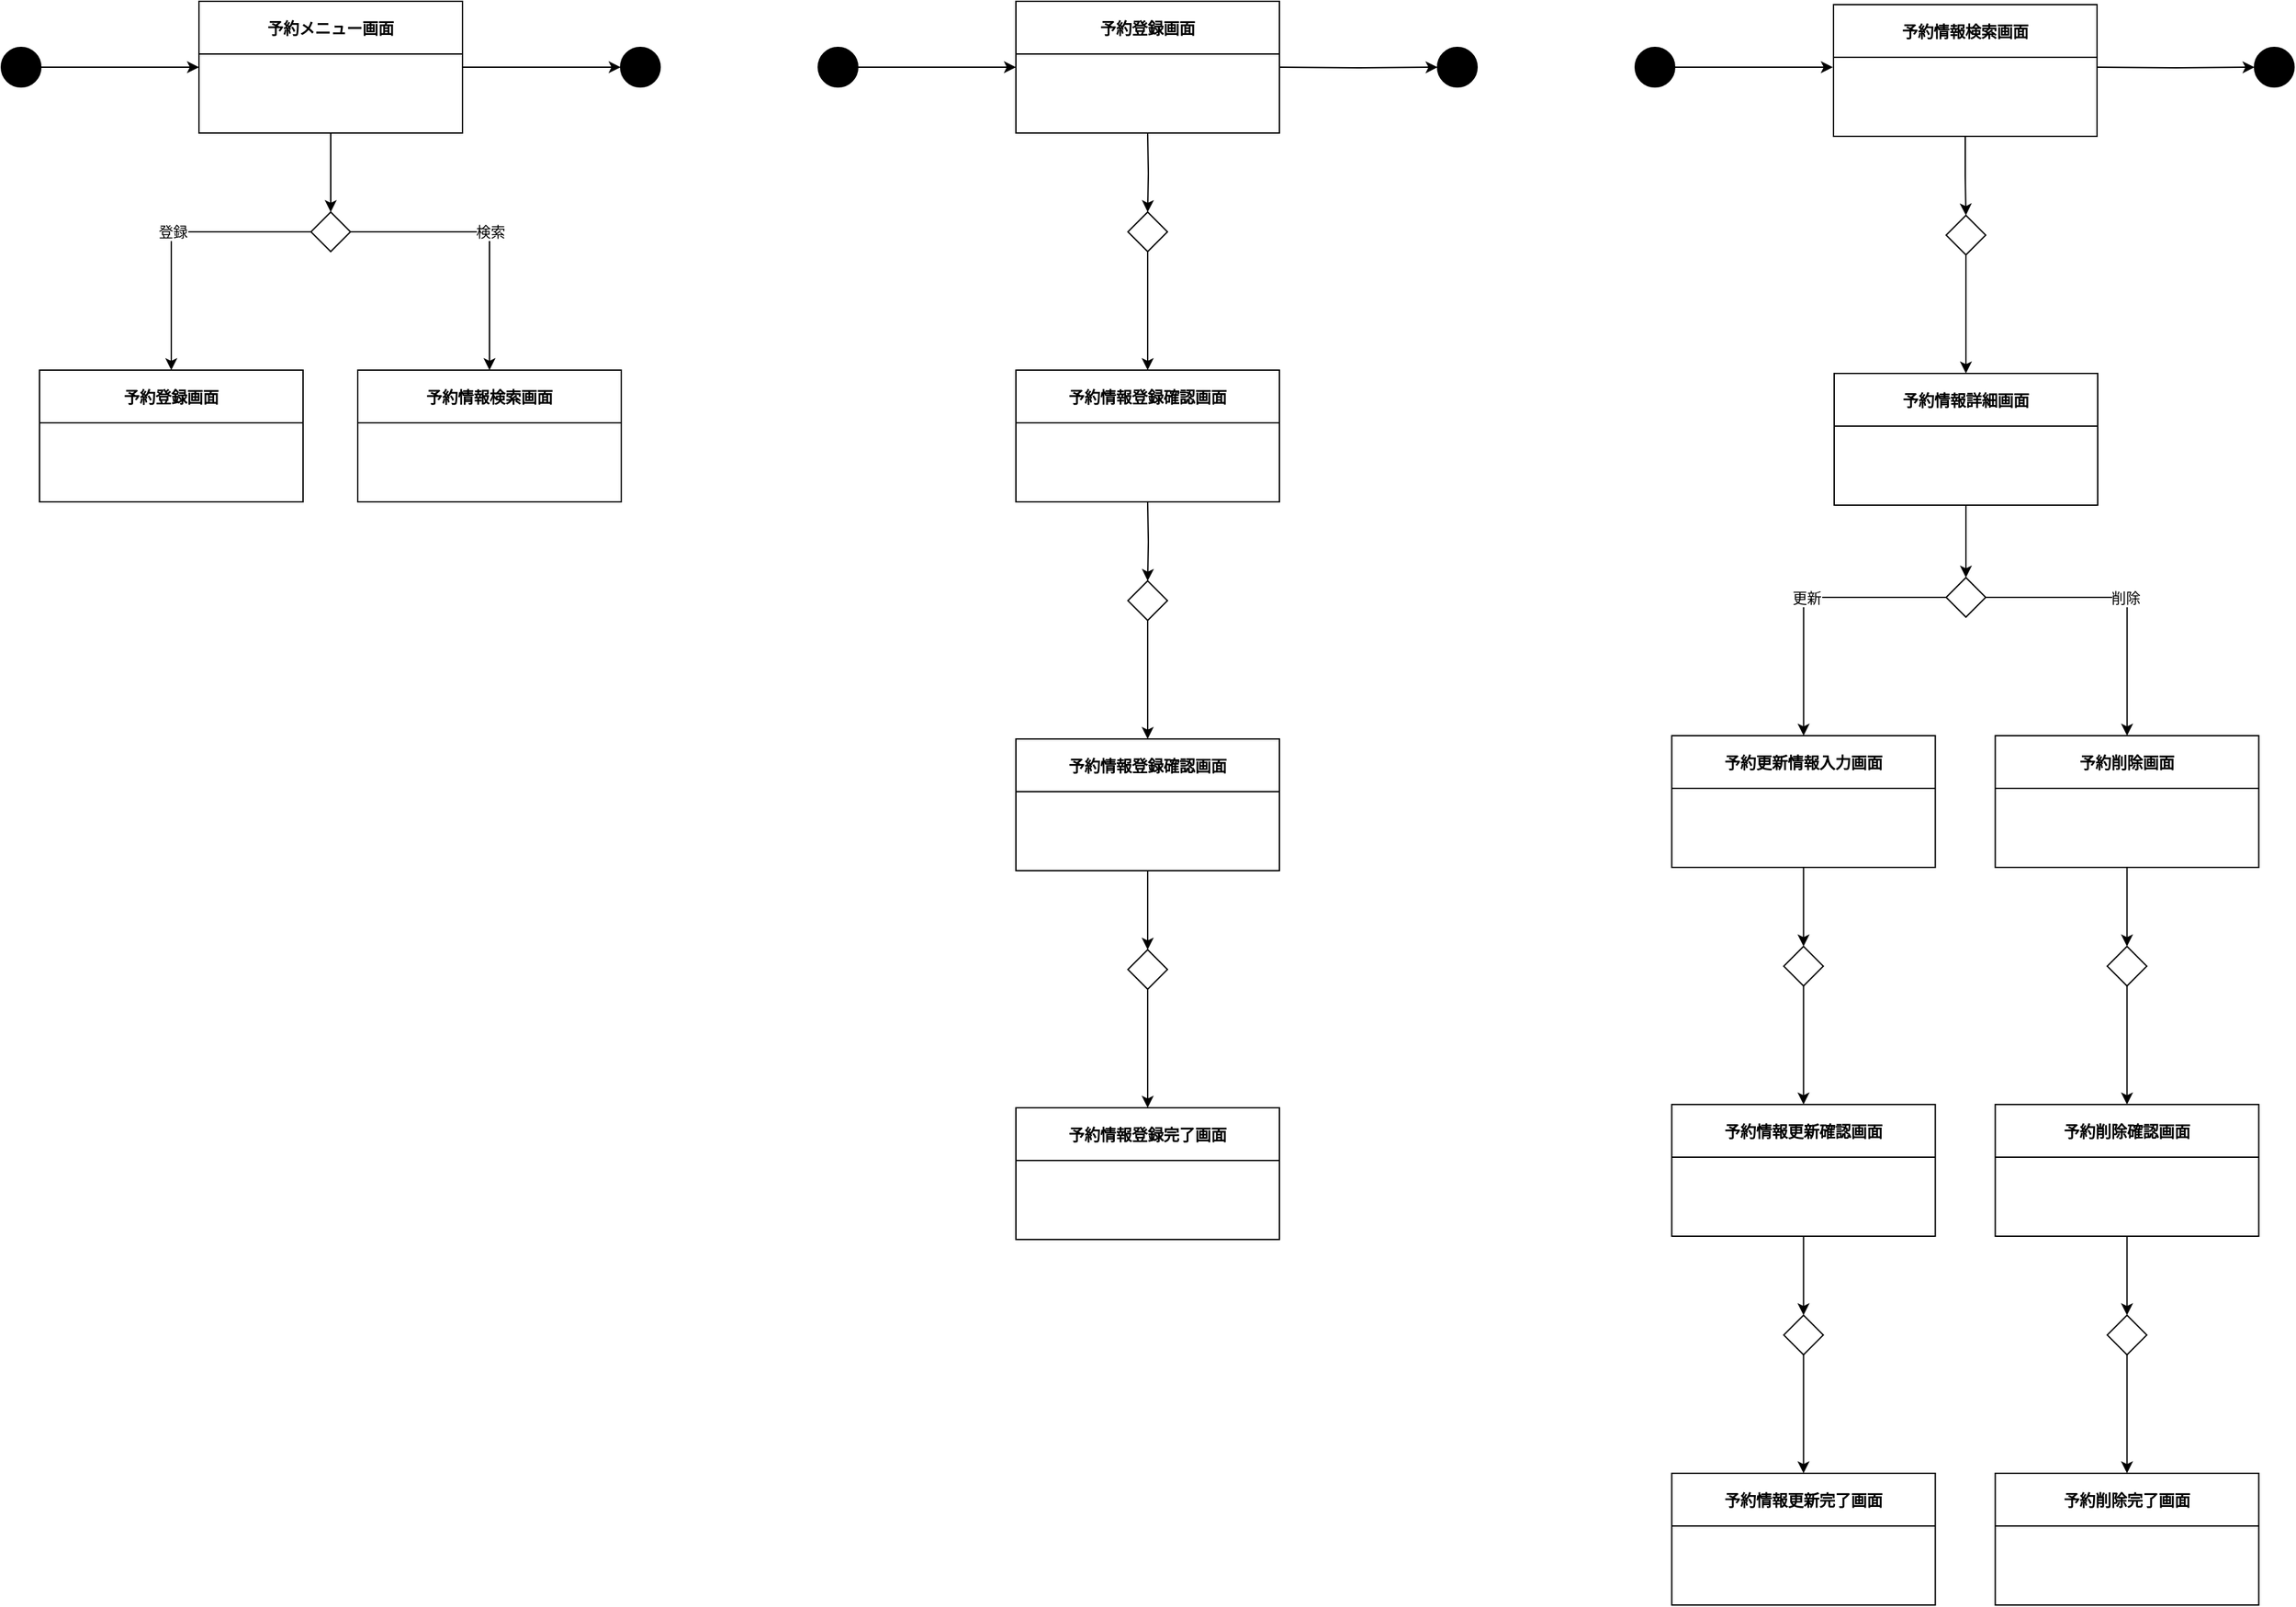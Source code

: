 <mxfile version="18.0.6" type="device"><diagram id="QoiP2612kjrCjkif2vcE" name="ページ1"><mxGraphModel dx="1422" dy="865" grid="1" gridSize="10" guides="1" tooltips="1" connect="1" arrows="1" fold="1" page="1" pageScale="1" pageWidth="827" pageHeight="1169" math="0" shadow="0"><root><mxCell id="0"/><mxCell id="1" parent="0"/><mxCell id="jsGEg_EdY94bIm6FMxEy-16" style="edgeStyle=orthogonalEdgeStyle;rounded=0;orthogonalLoop=1;jettySize=auto;html=1;" parent="1" source="jsGEg_EdY94bIm6FMxEy-17" target="jsGEg_EdY94bIm6FMxEy-20" edge="1"><mxGeometry relative="1" as="geometry"/></mxCell><mxCell id="jsGEg_EdY94bIm6FMxEy-22" style="edgeStyle=orthogonalEdgeStyle;rounded=0;orthogonalLoop=1;jettySize=auto;html=1;" parent="1" source="jsGEg_EdY94bIm6FMxEy-17" target="jsGEg_EdY94bIm6FMxEy-21" edge="1"><mxGeometry relative="1" as="geometry"/></mxCell><mxCell id="jsGEg_EdY94bIm6FMxEy-17" value="予約メニュー画面" style="swimlane;startSize=40;" parent="1" vertex="1"><mxGeometry x="190" y="40" width="200" height="100" as="geometry"/></mxCell><mxCell id="jsGEg_EdY94bIm6FMxEy-18" style="edgeStyle=orthogonalEdgeStyle;rounded=0;orthogonalLoop=1;jettySize=auto;html=1;entryX=0;entryY=0.5;entryDx=0;entryDy=0;" parent="1" source="jsGEg_EdY94bIm6FMxEy-19" target="jsGEg_EdY94bIm6FMxEy-17" edge="1"><mxGeometry relative="1" as="geometry"/></mxCell><mxCell id="jsGEg_EdY94bIm6FMxEy-19" value="" style="ellipse;whiteSpace=wrap;html=1;aspect=fixed;fillColor=#000000;" parent="1" vertex="1"><mxGeometry x="40" y="75" width="30" height="30" as="geometry"/></mxCell><mxCell id="jsGEg_EdY94bIm6FMxEy-20" value="" style="ellipse;whiteSpace=wrap;html=1;aspect=fixed;fillColor=#000000;" parent="1" vertex="1"><mxGeometry x="510" y="75" width="30" height="30" as="geometry"/></mxCell><mxCell id="jsGEg_EdY94bIm6FMxEy-26" value="検索" style="edgeStyle=orthogonalEdgeStyle;rounded=0;orthogonalLoop=1;jettySize=auto;html=1;" parent="1" source="jsGEg_EdY94bIm6FMxEy-21" target="jsGEg_EdY94bIm6FMxEy-23" edge="1"><mxGeometry relative="1" as="geometry"/></mxCell><mxCell id="jsGEg_EdY94bIm6FMxEy-28" value="登録" style="edgeStyle=orthogonalEdgeStyle;rounded=0;orthogonalLoop=1;jettySize=auto;html=1;" parent="1" source="jsGEg_EdY94bIm6FMxEy-21" target="jsGEg_EdY94bIm6FMxEy-24" edge="1"><mxGeometry relative="1" as="geometry"/></mxCell><mxCell id="jsGEg_EdY94bIm6FMxEy-21" value="" style="rhombus;whiteSpace=wrap;html=1;fillColor=#FFFFFF;" parent="1" vertex="1"><mxGeometry x="275" y="200" width="30" height="30" as="geometry"/></mxCell><mxCell id="jsGEg_EdY94bIm6FMxEy-23" value="予約情報検索画面" style="swimlane;startSize=40;" parent="1" vertex="1"><mxGeometry x="310.5" y="320" width="200" height="100" as="geometry"/></mxCell><mxCell id="jsGEg_EdY94bIm6FMxEy-24" value="予約登録画面" style="swimlane;startSize=40;" parent="1" vertex="1"><mxGeometry x="69" y="320" width="200" height="100" as="geometry"/></mxCell><mxCell id="XCzscn6jKASqAGc7e7GC-1" style="edgeStyle=orthogonalEdgeStyle;rounded=0;orthogonalLoop=1;jettySize=auto;html=1;entryX=0.5;entryY=0;entryDx=0;entryDy=0;" parent="1" source="XCzscn6jKASqAGc7e7GC-2" target="XCzscn6jKASqAGc7e7GC-8" edge="1"><mxGeometry relative="1" as="geometry"/></mxCell><mxCell id="XCzscn6jKASqAGc7e7GC-2" value="予約情報検索画面" style="swimlane;startSize=40;" parent="1" vertex="1"><mxGeometry x="1430.5" y="42.5" width="200" height="100" as="geometry"/></mxCell><mxCell id="XCzscn6jKASqAGc7e7GC-3" style="edgeStyle=orthogonalEdgeStyle;rounded=0;orthogonalLoop=1;jettySize=auto;html=1;" parent="1" target="XCzscn6jKASqAGc7e7GC-36" edge="1"><mxGeometry relative="1" as="geometry"><mxPoint x="910" y="420" as="sourcePoint"/></mxGeometry></mxCell><mxCell id="XCzscn6jKASqAGc7e7GC-4" value="予約登録画面" style="swimlane;startSize=40;" parent="1" vertex="1"><mxGeometry x="810" y="40" width="200" height="100" as="geometry"/></mxCell><mxCell id="XCzscn6jKASqAGc7e7GC-5" style="edgeStyle=orthogonalEdgeStyle;rounded=0;orthogonalLoop=1;jettySize=auto;html=1;entryX=0.5;entryY=0;entryDx=0;entryDy=0;" parent="1" source="XCzscn6jKASqAGc7e7GC-6" target="XCzscn6jKASqAGc7e7GC-15" edge="1"><mxGeometry relative="1" as="geometry"/></mxCell><mxCell id="XCzscn6jKASqAGc7e7GC-6" value="予約情報詳細画面" style="swimlane;startSize=40;" parent="1" vertex="1"><mxGeometry x="1431" y="322.5" width="200" height="100" as="geometry"/></mxCell><mxCell id="XCzscn6jKASqAGc7e7GC-7" style="edgeStyle=orthogonalEdgeStyle;rounded=0;orthogonalLoop=1;jettySize=auto;html=1;" parent="1" source="XCzscn6jKASqAGc7e7GC-8" target="XCzscn6jKASqAGc7e7GC-6" edge="1"><mxGeometry relative="1" as="geometry"/></mxCell><mxCell id="XCzscn6jKASqAGc7e7GC-8" value="" style="rhombus;whiteSpace=wrap;html=1;fillColor=#FFFFFF;" parent="1" vertex="1"><mxGeometry x="1516" y="202.5" width="30" height="30" as="geometry"/></mxCell><mxCell id="XCzscn6jKASqAGc7e7GC-9" style="edgeStyle=orthogonalEdgeStyle;rounded=0;orthogonalLoop=1;jettySize=auto;html=1;entryX=0.5;entryY=0;entryDx=0;entryDy=0;" parent="1" source="XCzscn6jKASqAGc7e7GC-10" target="XCzscn6jKASqAGc7e7GC-23" edge="1"><mxGeometry relative="1" as="geometry"/></mxCell><mxCell id="XCzscn6jKASqAGc7e7GC-10" value="予約削除画面" style="swimlane;startSize=40;" parent="1" vertex="1"><mxGeometry x="1553.25" y="597.5" width="200" height="100" as="geometry"/></mxCell><mxCell id="XCzscn6jKASqAGc7e7GC-11" style="edgeStyle=orthogonalEdgeStyle;rounded=0;orthogonalLoop=1;jettySize=auto;html=1;entryX=0.5;entryY=0;entryDx=0;entryDy=0;" parent="1" source="XCzscn6jKASqAGc7e7GC-12" target="XCzscn6jKASqAGc7e7GC-21" edge="1"><mxGeometry relative="1" as="geometry"/></mxCell><mxCell id="XCzscn6jKASqAGc7e7GC-12" value="予約更新情報入力画面" style="swimlane;startSize=40;" parent="1" vertex="1"><mxGeometry x="1307.75" y="597.5" width="200" height="100" as="geometry"/></mxCell><mxCell id="XCzscn6jKASqAGc7e7GC-13" value="更新" style="edgeStyle=orthogonalEdgeStyle;rounded=0;orthogonalLoop=1;jettySize=auto;html=1;" parent="1" source="XCzscn6jKASqAGc7e7GC-15" target="XCzscn6jKASqAGc7e7GC-12" edge="1"><mxGeometry relative="1" as="geometry"/></mxCell><mxCell id="XCzscn6jKASqAGc7e7GC-14" value="削除" style="edgeStyle=orthogonalEdgeStyle;rounded=0;orthogonalLoop=1;jettySize=auto;html=1;" parent="1" source="XCzscn6jKASqAGc7e7GC-15" target="XCzscn6jKASqAGc7e7GC-10" edge="1"><mxGeometry relative="1" as="geometry"/></mxCell><mxCell id="XCzscn6jKASqAGc7e7GC-15" value="" style="rhombus;whiteSpace=wrap;html=1;fillColor=#FFFFFF;" parent="1" vertex="1"><mxGeometry x="1516" y="477.5" width="30" height="30" as="geometry"/></mxCell><mxCell id="XCzscn6jKASqAGc7e7GC-16" style="edgeStyle=orthogonalEdgeStyle;rounded=0;orthogonalLoop=1;jettySize=auto;html=1;entryX=0.5;entryY=0;entryDx=0;entryDy=0;" parent="1" source="XCzscn6jKASqAGc7e7GC-17" target="XCzscn6jKASqAGc7e7GC-29" edge="1"><mxGeometry relative="1" as="geometry"/></mxCell><mxCell id="XCzscn6jKASqAGc7e7GC-17" value="予約削除確認画面" style="swimlane;startSize=40;" parent="1" vertex="1"><mxGeometry x="1553.25" y="877.5" width="200" height="100" as="geometry"/></mxCell><mxCell id="XCzscn6jKASqAGc7e7GC-18" style="edgeStyle=orthogonalEdgeStyle;rounded=0;orthogonalLoop=1;jettySize=auto;html=1;entryX=0.5;entryY=0;entryDx=0;entryDy=0;" parent="1" source="XCzscn6jKASqAGc7e7GC-19" target="XCzscn6jKASqAGc7e7GC-27" edge="1"><mxGeometry relative="1" as="geometry"/></mxCell><mxCell id="XCzscn6jKASqAGc7e7GC-19" value="予約情報更新確認画面" style="swimlane;startSize=40;" parent="1" vertex="1"><mxGeometry x="1307.75" y="877.5" width="200" height="100" as="geometry"/></mxCell><mxCell id="XCzscn6jKASqAGc7e7GC-20" style="edgeStyle=orthogonalEdgeStyle;rounded=0;orthogonalLoop=1;jettySize=auto;html=1;" parent="1" source="XCzscn6jKASqAGc7e7GC-21" target="XCzscn6jKASqAGc7e7GC-19" edge="1"><mxGeometry relative="1" as="geometry"/></mxCell><mxCell id="XCzscn6jKASqAGc7e7GC-21" value="" style="rhombus;whiteSpace=wrap;html=1;fillColor=#FFFFFF;" parent="1" vertex="1"><mxGeometry x="1392.75" y="757.5" width="30" height="30" as="geometry"/></mxCell><mxCell id="XCzscn6jKASqAGc7e7GC-22" style="edgeStyle=orthogonalEdgeStyle;rounded=0;orthogonalLoop=1;jettySize=auto;html=1;" parent="1" source="XCzscn6jKASqAGc7e7GC-23" target="XCzscn6jKASqAGc7e7GC-17" edge="1"><mxGeometry relative="1" as="geometry"/></mxCell><mxCell id="XCzscn6jKASqAGc7e7GC-23" value="" style="rhombus;whiteSpace=wrap;html=1;fillColor=#FFFFFF;" parent="1" vertex="1"><mxGeometry x="1638.25" y="757.5" width="30" height="30" as="geometry"/></mxCell><mxCell id="XCzscn6jKASqAGc7e7GC-24" value="予約削除完了画面" style="swimlane;startSize=40;" parent="1" vertex="1"><mxGeometry x="1553.25" y="1157.5" width="200" height="100" as="geometry"/></mxCell><mxCell id="XCzscn6jKASqAGc7e7GC-25" value="予約情報更新完了画面" style="swimlane;startSize=40;" parent="1" vertex="1"><mxGeometry x="1307.75" y="1157.5" width="200" height="100" as="geometry"/></mxCell><mxCell id="XCzscn6jKASqAGc7e7GC-26" style="edgeStyle=orthogonalEdgeStyle;rounded=0;orthogonalLoop=1;jettySize=auto;html=1;" parent="1" source="XCzscn6jKASqAGc7e7GC-27" target="XCzscn6jKASqAGc7e7GC-25" edge="1"><mxGeometry relative="1" as="geometry"/></mxCell><mxCell id="XCzscn6jKASqAGc7e7GC-27" value="" style="rhombus;whiteSpace=wrap;html=1;fillColor=#FFFFFF;" parent="1" vertex="1"><mxGeometry x="1392.75" y="1037.5" width="30" height="30" as="geometry"/></mxCell><mxCell id="XCzscn6jKASqAGc7e7GC-28" style="edgeStyle=orthogonalEdgeStyle;rounded=0;orthogonalLoop=1;jettySize=auto;html=1;" parent="1" source="XCzscn6jKASqAGc7e7GC-29" target="XCzscn6jKASqAGc7e7GC-24" edge="1"><mxGeometry relative="1" as="geometry"/></mxCell><mxCell id="XCzscn6jKASqAGc7e7GC-29" value="" style="rhombus;whiteSpace=wrap;html=1;fillColor=#FFFFFF;" parent="1" vertex="1"><mxGeometry x="1638.25" y="1037.5" width="30" height="30" as="geometry"/></mxCell><mxCell id="XCzscn6jKASqAGc7e7GC-30" style="edgeStyle=orthogonalEdgeStyle;rounded=0;orthogonalLoop=1;jettySize=auto;html=1;" parent="1" source="XCzscn6jKASqAGc7e7GC-31" target="XCzscn6jKASqAGc7e7GC-34" edge="1"><mxGeometry relative="1" as="geometry"/></mxCell><mxCell id="XCzscn6jKASqAGc7e7GC-31" value="予約情報登録確認画面" style="swimlane;startSize=40;" parent="1" vertex="1"><mxGeometry x="810" y="600" width="200" height="100" as="geometry"/></mxCell><mxCell id="XCzscn6jKASqAGc7e7GC-32" value="予約情報登録完了画面" style="swimlane;startSize=40;" parent="1" vertex="1"><mxGeometry x="810" y="880" width="200" height="100" as="geometry"/></mxCell><mxCell id="XCzscn6jKASqAGc7e7GC-33" style="edgeStyle=orthogonalEdgeStyle;rounded=0;orthogonalLoop=1;jettySize=auto;html=1;" parent="1" source="XCzscn6jKASqAGc7e7GC-34" target="XCzscn6jKASqAGc7e7GC-32" edge="1"><mxGeometry relative="1" as="geometry"/></mxCell><mxCell id="XCzscn6jKASqAGc7e7GC-34" value="" style="rhombus;whiteSpace=wrap;html=1;fillColor=#FFFFFF;" parent="1" vertex="1"><mxGeometry x="895" y="760" width="30" height="30" as="geometry"/></mxCell><mxCell id="XCzscn6jKASqAGc7e7GC-35" style="edgeStyle=orthogonalEdgeStyle;rounded=0;orthogonalLoop=1;jettySize=auto;html=1;" parent="1" source="XCzscn6jKASqAGc7e7GC-36" target="XCzscn6jKASqAGc7e7GC-31" edge="1"><mxGeometry relative="1" as="geometry"/></mxCell><mxCell id="XCzscn6jKASqAGc7e7GC-36" value="" style="rhombus;whiteSpace=wrap;html=1;fillColor=#FFFFFF;" parent="1" vertex="1"><mxGeometry x="895" y="480" width="30" height="30" as="geometry"/></mxCell><mxCell id="XCzscn6jKASqAGc7e7GC-37" style="edgeStyle=orthogonalEdgeStyle;rounded=0;orthogonalLoop=1;jettySize=auto;html=1;" parent="1" target="XCzscn6jKASqAGc7e7GC-41" edge="1"><mxGeometry relative="1" as="geometry"><mxPoint x="1010" y="90" as="sourcePoint"/></mxGeometry></mxCell><mxCell id="XCzscn6jKASqAGc7e7GC-39" style="edgeStyle=orthogonalEdgeStyle;rounded=0;orthogonalLoop=1;jettySize=auto;html=1;entryX=0;entryY=0.5;entryDx=0;entryDy=0;" parent="1" source="XCzscn6jKASqAGc7e7GC-40" edge="1"><mxGeometry relative="1" as="geometry"><mxPoint x="810" y="90" as="targetPoint"/></mxGeometry></mxCell><mxCell id="XCzscn6jKASqAGc7e7GC-40" value="" style="ellipse;whiteSpace=wrap;html=1;aspect=fixed;fillColor=#000000;" parent="1" vertex="1"><mxGeometry x="660" y="75" width="30" height="30" as="geometry"/></mxCell><mxCell id="XCzscn6jKASqAGc7e7GC-41" value="" style="ellipse;whiteSpace=wrap;html=1;aspect=fixed;fillColor=#000000;" parent="1" vertex="1"><mxGeometry x="1130" y="75" width="30" height="30" as="geometry"/></mxCell><mxCell id="XCzscn6jKASqAGc7e7GC-45" style="edgeStyle=orthogonalEdgeStyle;rounded=0;orthogonalLoop=1;jettySize=auto;html=1;" parent="1" target="XCzscn6jKASqAGc7e7GC-48" edge="1"><mxGeometry relative="1" as="geometry"><mxPoint x="1630" y="90" as="sourcePoint"/></mxGeometry></mxCell><mxCell id="XCzscn6jKASqAGc7e7GC-46" style="edgeStyle=orthogonalEdgeStyle;rounded=0;orthogonalLoop=1;jettySize=auto;html=1;entryX=0;entryY=0.5;entryDx=0;entryDy=0;" parent="1" source="XCzscn6jKASqAGc7e7GC-47" edge="1"><mxGeometry relative="1" as="geometry"><mxPoint x="1430" y="90" as="targetPoint"/></mxGeometry></mxCell><mxCell id="XCzscn6jKASqAGc7e7GC-47" value="" style="ellipse;whiteSpace=wrap;html=1;aspect=fixed;fillColor=#000000;" parent="1" vertex="1"><mxGeometry x="1280" y="75" width="30" height="30" as="geometry"/></mxCell><mxCell id="XCzscn6jKASqAGc7e7GC-48" value="" style="ellipse;whiteSpace=wrap;html=1;aspect=fixed;fillColor=#000000;" parent="1" vertex="1"><mxGeometry x="1750" y="75" width="30" height="30" as="geometry"/></mxCell><mxCell id="IsVXI25iwFbDf1-JshIw-5" style="edgeStyle=orthogonalEdgeStyle;rounded=0;orthogonalLoop=1;jettySize=auto;html=1;" parent="1" target="IsVXI25iwFbDf1-JshIw-8" edge="1"><mxGeometry relative="1" as="geometry"><mxPoint x="910" y="140" as="sourcePoint"/></mxGeometry></mxCell><mxCell id="IsVXI25iwFbDf1-JshIw-6" value="予約情報登録確認画面" style="swimlane;startSize=40;" parent="1" vertex="1"><mxGeometry x="810" y="320" width="200" height="100" as="geometry"/></mxCell><mxCell id="IsVXI25iwFbDf1-JshIw-7" style="edgeStyle=orthogonalEdgeStyle;rounded=0;orthogonalLoop=1;jettySize=auto;html=1;" parent="1" source="IsVXI25iwFbDf1-JshIw-8" target="IsVXI25iwFbDf1-JshIw-6" edge="1"><mxGeometry relative="1" as="geometry"/></mxCell><mxCell id="IsVXI25iwFbDf1-JshIw-8" value="" style="rhombus;whiteSpace=wrap;html=1;fillColor=#FFFFFF;" parent="1" vertex="1"><mxGeometry x="895" y="200" width="30" height="30" as="geometry"/></mxCell></root></mxGraphModel></diagram></mxfile>